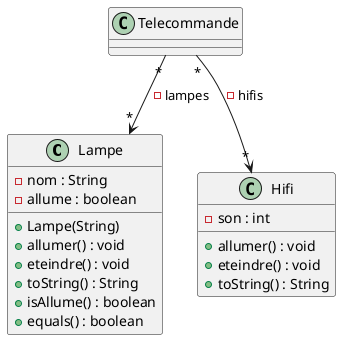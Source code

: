 @startuml
'''classes
class Lampe{
-nom : String
-allume : boolean
+Lampe(String)
+allumer() : void
+eteindre() : void
+toString() : String
+isAllume() : boolean
+equals() : boolean
}
class Hifi{
-son : int
+allumer() : void
+eteindre() : void
+toString() : String
}
'''relations
Telecommande "*" --> "*"Lampe : -lampes
Telecommande "*" --> "*"Hifi : -hifis
@enduml